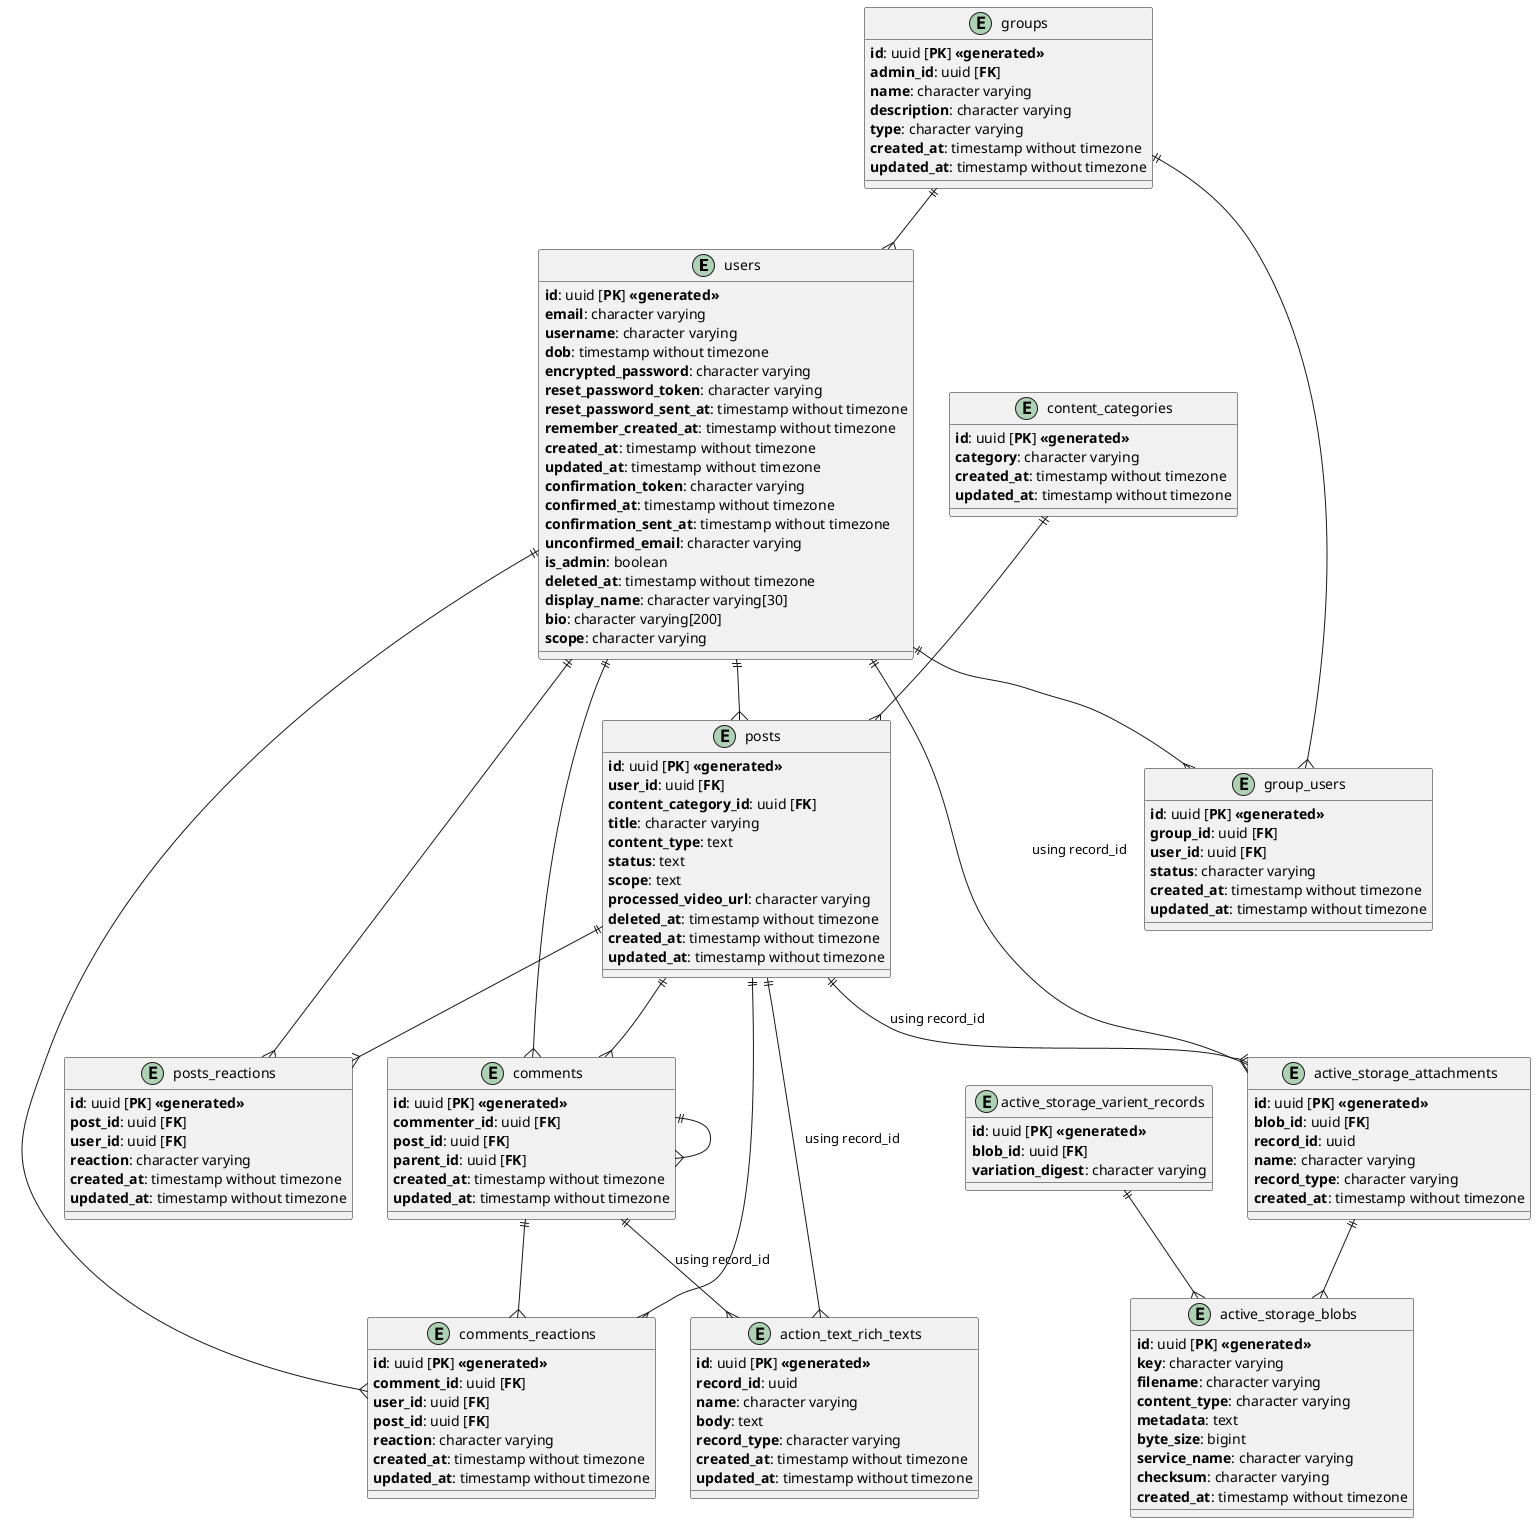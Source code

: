 @startuml entity

entity users{
  **id**: uuid [**PK**] **<<generated>>**
  **email**: character varying
  **username**: character varying
  **dob**: timestamp without timezone
  **encrypted_password**: character varying
  **reset_password_token**: character varying
  **reset_password_sent_at**: timestamp without timezone
  **remember_created_at**: timestamp without timezone
  **created_at**: timestamp without timezone
  **updated_at**: timestamp without timezone
  **confirmation_token**: character varying
  **confirmed_at**: timestamp without timezone
  **confirmation_sent_at**: timestamp without timezone
  **unconfirmed_email**: character varying
  **is_admin**: boolean
  **deleted_at**: timestamp without timezone
  **display_name**: character varying[30]
  **bio**: character varying[200]
  **scope**: character varying
}

entity content_categories{
  **id**: uuid [**PK**] **<<generated>>**
  **category**: character varying
  **created_at**: timestamp without timezone
  **updated_at**: timestamp without timezone
}

entity posts{
  **id**: uuid [**PK**] **<<generated>>**
  **user_id**: uuid [**FK**]
  **content_category_id**: uuid [**FK**]
  **title**: character varying
  **content_type**: text
  **status**: text
  **scope**: text
  **processed_video_url**: character varying
  **deleted_at**: timestamp without timezone
  **created_at**: timestamp without timezone
  **updated_at**: timestamp without timezone
}

entity posts_reactions{
  **id**: uuid [**PK**] **<<generated>>**
  **post_id**: uuid [**FK**]
  **user_id**: uuid [**FK**]
  **reaction**: character varying
  **created_at**: timestamp without timezone
  **updated_at**: timestamp without timezone
}

entity comments{
  **id**: uuid [**PK**] **<<generated>>**
  **commenter_id**: uuid [**FK**]
  **post_id**: uuid [**FK**]
  **parent_id**: uuid [**FK**]
  **created_at**: timestamp without timezone
  **updated_at**: timestamp without timezone
}

entity comments_reactions{
  **id**: uuid [**PK**] **<<generated>>**
  **comment_id**: uuid [**FK**]
  **user_id**: uuid [**FK**]
  **post_id**: uuid [**FK**]
  **reaction**: character varying
  **created_at**: timestamp without timezone
  **updated_at**: timestamp without timezone
}

entity groups{
  **id**: uuid [**PK**] **<<generated>>**
  **admin_id**: uuid [**FK**]
  **name**: character varying
  **description**: character varying
  **type**: character varying
  **created_at**: timestamp without timezone
  **updated_at**: timestamp without timezone
}

entity group_users{
  **id**: uuid [**PK**] **<<generated>>**
  **group_id**: uuid [**FK**]
  **user_id**: uuid [**FK**]
  **status**: character varying
  **created_at**: timestamp without timezone
  **updated_at**: timestamp without timezone
}

' Rich text generated table
entity action_text_rich_texts{
  **id**: uuid [**PK**] **<<generated>>**
  **record_id**: uuid
  **name**: character varying
  **body**: text
  **record_type**: character varying
  **created_at**: timestamp without timezone
  **updated_at**: timestamp without timezone
}

' Active storage generated table
entity active_storage_attachments{
  **id**: uuid [**PK**] **<<generated>>**
  **blob_id**: uuid [**FK**]
  **record_id**: uuid
  **name**: character varying
  **record_type**: character varying
  **created_at**: timestamp without timezone
}

' Active storage generated table
entity active_storage_blobs{
  **id**: uuid [**PK**] **<<generated>>**
  **key**: character varying
  **filename**: character varying
  **content_type**: character varying
  **metadata**: text
  **byte_size**: bigint
  **service_name**: character varying
  **checksum**: character varying
  **created_at**: timestamp without timezone
}

' Active storage generated table
entity active_storage_varient_records{
  **id**: uuid [**PK**] **<<generated>>**
  **blob_id**: uuid [**FK**]
  **variation_digest**: character varying
}

posts ||--{ action_text_rich_texts : "using record_id"
comments ||--{ action_text_rich_texts : "using record_id"

users ||--{ active_storage_attachments : "using record_id"
posts ||--{ active_storage_attachments : "using record_id"


active_storage_varient_records ||--{ active_storage_blobs
active_storage_attachments ||--{ active_storage_blobs


users ||--{ posts
content_categories ||--{ posts

posts ||--{ posts_reactions
users ||--{ posts_reactions

posts ||--{ comments
comments ||--{ comments
users ||--{ comments

comments ||--{ comments_reactions
users ||--{ comments_reactions
posts ||--{ comments_reactions

groups ||--{ group_users
users ||--{ group_users

groups ||--{ users

}



@enduml
